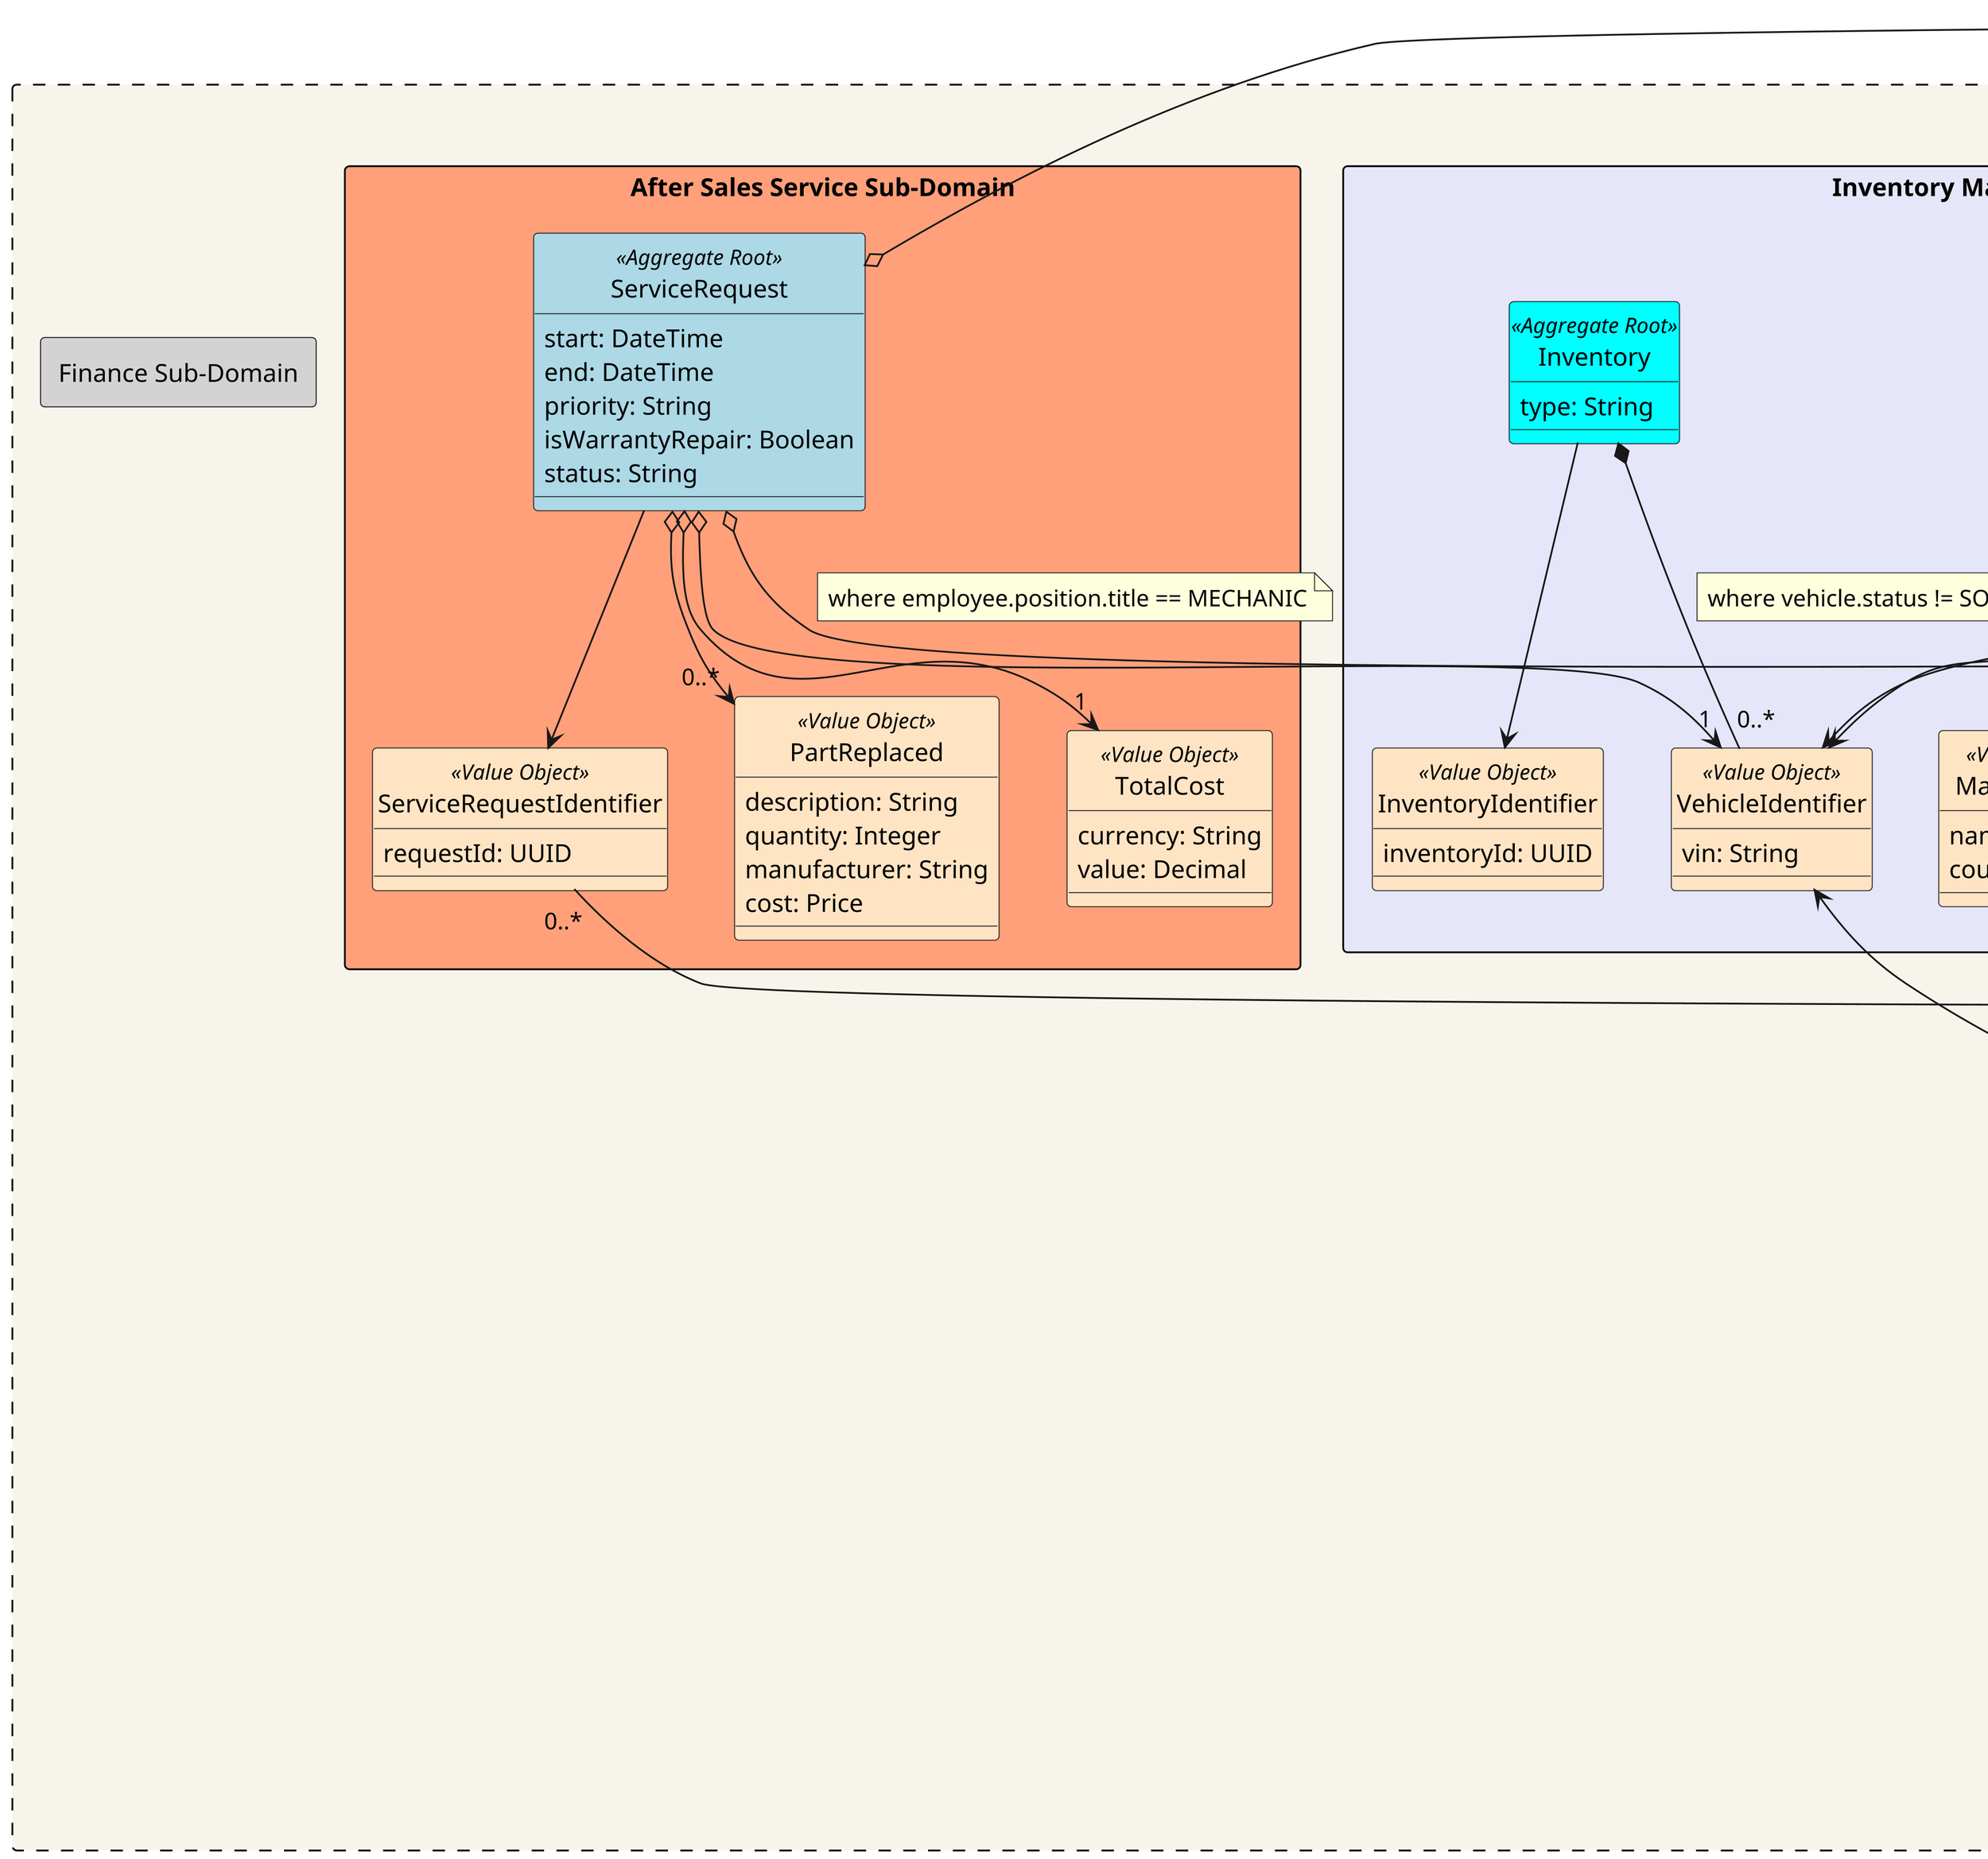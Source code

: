 @startuml
hide circle
top to bottom direction

!define ENTITY(entityName) class entityName << Entity >>
!define AGGREGATE(aggregateName) class aggregateName << Aggregate >>
!define AGGREGATE_ROOT(aggregateRootName) class aggregateRootName << Aggregate Root >>
!define AGGREGATE_ROOT_ENTITY(aggregateRootEntityName) class aggregateRootEntityName << Aggregate Root >> << Entity >>
!define VALUE_OBJECT(valueObjectName) class valueObjectName << Value Object >>
!pragma useVerticalIf on
skinparam dpi 350
skinparam packageStyle rectangle
skinparam rectangle {
    BackgroundColor #f7f4eb
    BorderColor Black
}

rectangle "Car Dealership" as BoundedContextCarDealership #line.dashed {

 Package "Inventory Management Sub-Domain" <<Rectangle>> #Lavender {

        ENTITY(Vehicle) #lightblue {
            make: String
            model: String
            year: Integer
            status: String
            type: String
        }

        VALUE_OBJECT(VehicleIdentifier) #Bisque{
           vin: String
        }

        VALUE_OBJECT(MSRP) #Bisque{
           value: Decimal
           currency: Currency
        }

        VALUE_OBJECT(Options) #Bisque{
           name: String
           description: String
           price: Price
        }

        VALUE_OBJECT(Manufacturer) #Bisque{
            name: String
            country: String
        }

        AGGREGATE_ROOT(Inventory) #Cyan {
            type: String
        }

       VALUE_OBJECT(InventoryIdentifier) #Bisque{
            inventoryId: UUID
       }

       Inventory --> InventoryIdentifier
       Inventory *-- "0..*" VehicleIdentifier
       note on link
          where vehicle.status != SOLD
       end note

       Vehicle --> VehicleIdentifier
       Vehicle o-- "1" MSRP
       Vehicle o-- "0..*" Options
       Vehicle o-- "1" Manufacturer

    }


Package "Human Resources Sub-Domain" <<Rectangle>> #3399FF{
        ENTITY(Employee) #lightblue{
            firstName: String
            lastName: String
            email: String
            salary: Decimal
            commissionRate: Decimal
        }
        VALUE_OBJECT(EmployeeIdentifier) #Bisque{
            salesPersonId: UUID
        }
        VALUE_OBJECT(EmployeeAddress) #Bisque{
                street: String
                city: String
                province: String
                country: String
        }
        VALUE_OBJECT(EmployeePhoneNumber) #Bisque {
            type: String
            number: String
        }

        ENTITY(Department) #lightblue {
            departmentName: String
            headCount: Integer
        }

        VALUE_OBJECT(DepartmentIdentifier) #Bisque {
            departmentCode: UUID
        }

        VALUE_OBJECT(Position) #Bisque {
            title: String
            positionCode: String
        }



        Employee --> EmployeeIdentifier

        Employee o--> Position
        Employee "1" o--> "1..*" EmployeePhoneNumber
        Employee o--> "1" EmployeeAddress
        Employee "1" o--> "1" DepartmentIdentifier
        Department --> DepartmentIdentifier
        Department "1" o--> "1..*" Position
    }


    Package "Customer Relationship Management Sub-Domain" <<Rectangle>> #FFCDD2{
        AGGREGATE_ROOT_ENTITY(Customer) #lightpink{
            firstName: String
            lastName: String
            email: String
            contactMethodPreference: String
        }
        VALUE_OBJECT(CustomerIdentifier) #Bisque{
            customerId: UUID
        }
        VALUE_OBJECT(CustomerAddress) #Bisque{
                street: String
                city: String
                province: String
                country: String
        }

        VALUE_OBJECT(CustomerPhoneNumber) #Bisque {
            type: String
            number: String
        }

        VALUE_OBJECT(Purchases) #Bisque {
            purchases: list[SaleIdentifier]
        }


        VALUE_OBJECT(ServiceRequests) #Bisque {
            serviceRequests: list[ServiceRequestIdentifier]
        }

        AGGREGATE(CustomerContact) #lightpink {
            date: DateTime
            summary: String
            customerInitiated:Boolean
            contactStatus: String
        }

        VALUE_OBJECT(CustomerContactIdentifier) #Bisque {
            customerContactId: UUID
        }

        Customer -u-> CustomerIdentifier
        Customer o-- "0..*" CustomerPhoneNumber
        Customer o--> "1" CustomerAddress
        Customer o-- "0..*" CustomerContact
        Customer o-- Purchases


        Customer o-- ServiceRequests


        CustomerContact --> CustomerContactIdentifier
        CustomerContact o-> VehicleIdentifier
        CustomerContact o-> CustomerIdentifier
        CustomerContact o-> EmployeeIdentifier
        note on link
           where employee.position.title == CUSTOMER-SERVICE
        end note

    }

Package "After Sales Service Sub-Domain" <<Rectangle>> #LightSalmon {

      AGGREGATE_ROOT(ServiceRequest) #lightblue {
        start: DateTime
        end: DateTime
        priority: String
        isWarrantyRepair: Boolean
        status: String
      }

      VALUE_OBJECT(ServiceRequestIdentifier) #Bisque {
        requestId: UUID
      }

      VALUE_OBJECT(PartReplaced) #Bisque {
        description: String
        quantity: Integer
        manufacturer: String
        cost: Price
      }

      VALUE_OBJECT(TotalCost) #Bisque {
        currency: String
        value: Decimal
      }

      ServiceRequest --> ServiceRequestIdentifier
      ServiceRequest o--> "0..*" PartReplaced
      ServiceRequest o--> "1" TotalCost
      ServiceRequest o--> "1" EmployeeIdentifier
      note on link
          where employee.position.title == MECHANIC
      end note
      ServiceRequest o--> CustomerIdentifier
      ServiceRequest o--> "1" VehicleIdentifier

      ServiceRequests *-- "0..*" ServiceRequestIdentifier
      note on link
          where customerId == serviceRequest.customerId
      end note

   }

   Package "Sales and Marketing Sub-Domain" <<Rectangle>> #DFBDF4 {

       note "Invariant: [When a vehicle is purchased i.e. purchase.status is set to COMPLETED, its status in the inventory must be set to SOLD]" as inventoryInvariant1

               AGGREGATE_ROOT_ENTITY(Sale) #lightPink {
                   date: DateTime
                   status: String
               }


               VALUE_OBJECT(SaleIdentifier) #Bisque{
                   saleId: UUID
               }

               VALUE_OBJECT(FinancingAgreement) #Bisque{
                   numMonths: Integer
                   monthlyPayment: Price
                   downPayment: Price
               }

               VALUE_OBJECT(Price) #Bisque{
                   value: Decimal
                   currency: Currency
               }

               VALUE_OBJECT(Warranty) #Bisque {
                    endDate: DateTime
                    terms: String
               }

               Sale --> SaleIdentifier
               Sale o-- "1" Price
               Sale o-- "1" FinancingAgreement

               Sale -u-> EmployeeIdentifier
               note on link
                  where employee.position.title == SALES
               end note
               Sale -u-> CustomerIdentifier
               Sale -u-> VehicleIdentifier
               Sale o--> Warranty

              Purchases *-- "0..*" SaleIdentifier
              note on link
                where customerId == sale.customerId
              end note
           }

  Package "Finance Sub-Domain" <<Rectangle>> #LightGray {
  }


}

@enduml
